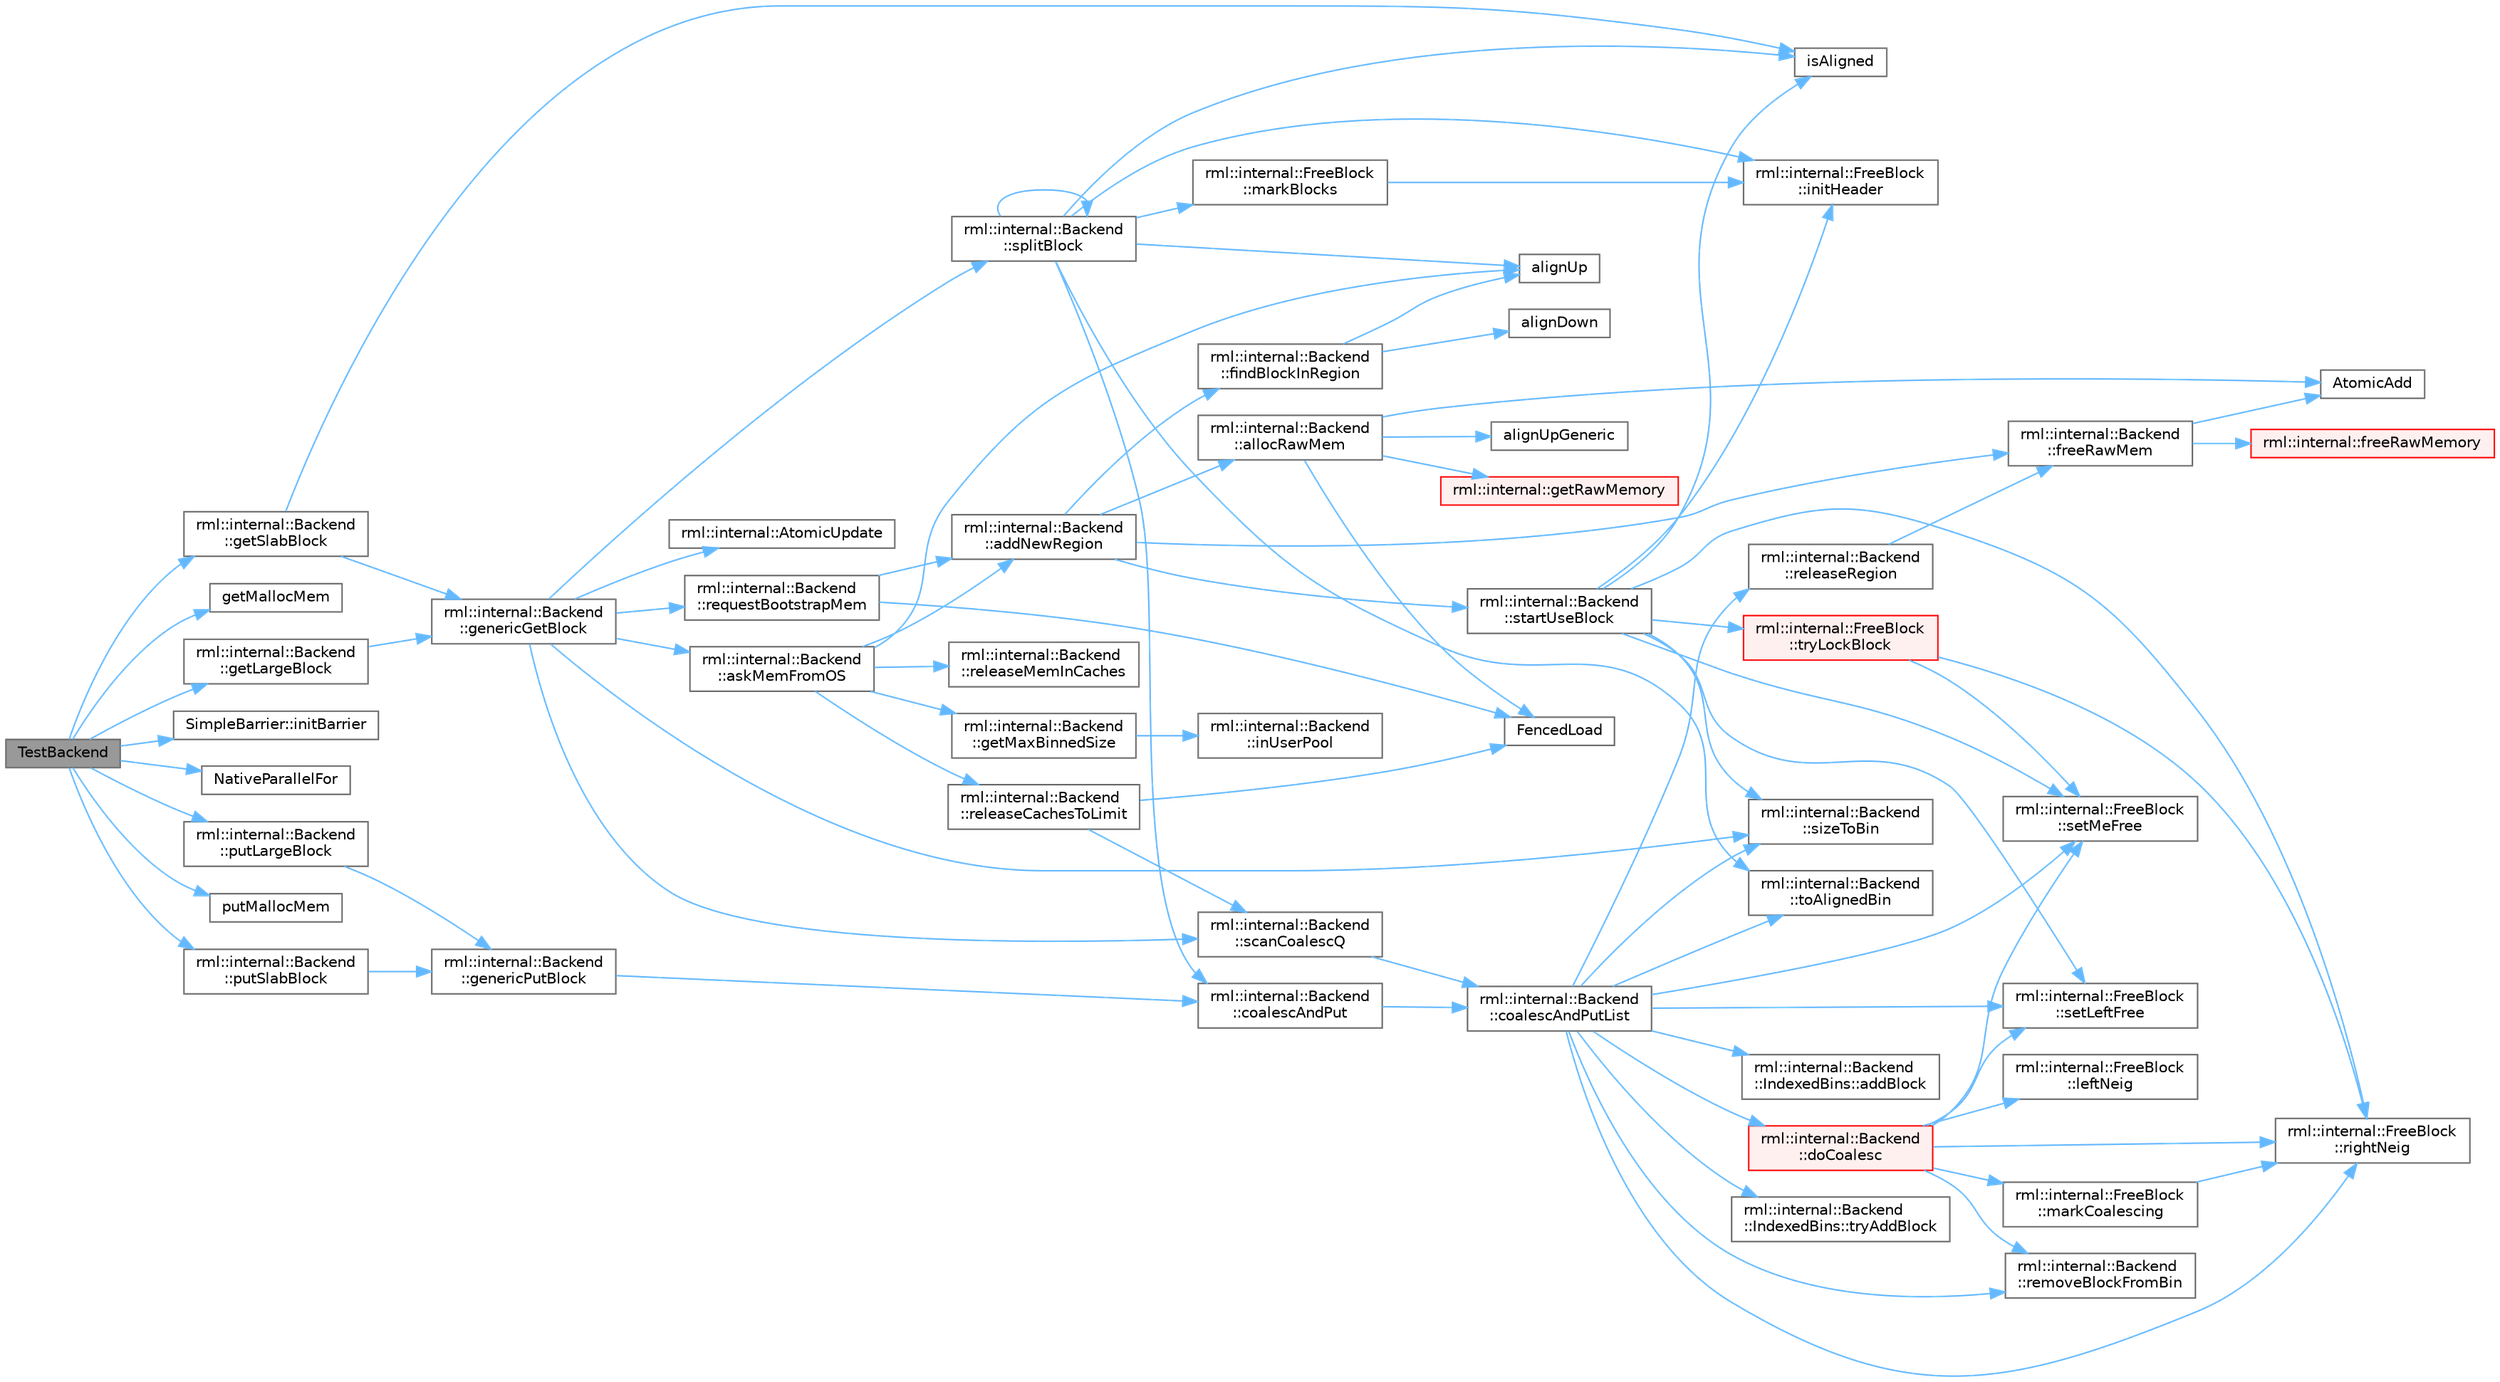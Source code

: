 digraph "TestBackend"
{
 // LATEX_PDF_SIZE
  bgcolor="transparent";
  edge [fontname=Helvetica,fontsize=10,labelfontname=Helvetica,labelfontsize=10];
  node [fontname=Helvetica,fontsize=10,shape=box,height=0.2,width=0.4];
  rankdir="LR";
  Node1 [id="Node000001",label="TestBackend",height=0.2,width=0.4,color="gray40", fillcolor="grey60", style="filled", fontcolor="black",tooltip=" "];
  Node1 -> Node2 [id="edge80_Node000001_Node000002",color="steelblue1",style="solid",tooltip=" "];
  Node2 [id="Node000002",label="rml::internal::Backend\l::getLargeBlock",height=0.2,width=0.4,color="grey40", fillcolor="white", style="filled",URL="$classrml_1_1internal_1_1_backend.html#adf7524d914e64252157420ef03b13033",tooltip=" "];
  Node2 -> Node3 [id="edge81_Node000002_Node000003",color="steelblue1",style="solid",tooltip=" "];
  Node3 [id="Node000003",label="rml::internal::Backend\l::genericGetBlock",height=0.2,width=0.4,color="grey40", fillcolor="white", style="filled",URL="$classrml_1_1internal_1_1_backend.html#a17c603dbded6b99ac85e338515ae0d40",tooltip=" "];
  Node3 -> Node4 [id="edge82_Node000003_Node000004",color="steelblue1",style="solid",tooltip=" "];
  Node4 [id="Node000004",label="rml::internal::Backend\l::askMemFromOS",height=0.2,width=0.4,color="grey40", fillcolor="white", style="filled",URL="$classrml_1_1internal_1_1_backend.html#a4c781fee21ce3ac75da9945ecb711df0",tooltip=" "];
  Node4 -> Node5 [id="edge83_Node000004_Node000005",color="steelblue1",style="solid",tooltip=" "];
  Node5 [id="Node000005",label="rml::internal::Backend\l::addNewRegion",height=0.2,width=0.4,color="grey40", fillcolor="white", style="filled",URL="$classrml_1_1internal_1_1_backend.html#a1ce796da1be182b3d41e823abcb3dc75",tooltip=" "];
  Node5 -> Node6 [id="edge84_Node000005_Node000006",color="steelblue1",style="solid",tooltip=" "];
  Node6 [id="Node000006",label="rml::internal::Backend\l::allocRawMem",height=0.2,width=0.4,color="grey40", fillcolor="white", style="filled",URL="$classrml_1_1internal_1_1_backend.html#ad064094fd6e2918eb5593a4b64ceba35",tooltip=" "];
  Node6 -> Node7 [id="edge85_Node000006_Node000007",color="steelblue1",style="solid",tooltip=" "];
  Node7 [id="Node000007",label="alignUpGeneric",height=0.2,width=0.4,color="grey40", fillcolor="white", style="filled",URL="$shared__utils_8h.html#a4bdb40129ff39a9afc33fbe26578426a",tooltip=" "];
  Node6 -> Node8 [id="edge86_Node000006_Node000008",color="steelblue1",style="solid",tooltip=" "];
  Node8 [id="Node000008",label="AtomicAdd",height=0.2,width=0.4,color="grey40", fillcolor="white", style="filled",URL="$_synchronize_8h.html#ae9382ede99cb71105906a4be5337e684",tooltip=" "];
  Node6 -> Node9 [id="edge87_Node000006_Node000009",color="steelblue1",style="solid",tooltip=" "];
  Node9 [id="Node000009",label="FencedLoad",height=0.2,width=0.4,color="grey40", fillcolor="white", style="filled",URL="$_synchronize_8h.html#a0792980ea26344eaf2fc0a4112b5d848",tooltip=" "];
  Node6 -> Node10 [id="edge88_Node000006_Node000010",color="steelblue1",style="solid",tooltip=" "];
  Node10 [id="Node000010",label="rml::internal::getRawMemory",height=0.2,width=0.4,color="red", fillcolor="#FFF0F0", style="filled",URL="$namespacerml_1_1internal.html#a20a102758b34fcecb92ab9a8a5b94bab",tooltip=" "];
  Node5 -> Node12 [id="edge89_Node000005_Node000012",color="steelblue1",style="solid",tooltip=" "];
  Node12 [id="Node000012",label="rml::internal::Backend\l::findBlockInRegion",height=0.2,width=0.4,color="grey40", fillcolor="white", style="filled",URL="$classrml_1_1internal_1_1_backend.html#a1e73aa6cfd79f88ec08170e253dbfbf9",tooltip=" "];
  Node12 -> Node13 [id="edge90_Node000012_Node000013",color="steelblue1",style="solid",tooltip=" "];
  Node13 [id="Node000013",label="alignDown",height=0.2,width=0.4,color="grey40", fillcolor="white", style="filled",URL="$shared__utils_8h.html#ab3918cd2395835f90b78b96d4e1e2390",tooltip=" "];
  Node12 -> Node14 [id="edge91_Node000012_Node000014",color="steelblue1",style="solid",tooltip=" "];
  Node14 [id="Node000014",label="alignUp",height=0.2,width=0.4,color="grey40", fillcolor="white", style="filled",URL="$shared__utils_8h.html#abf7a0e928f58ffeeefa291f674c30d69",tooltip=" "];
  Node5 -> Node15 [id="edge92_Node000005_Node000015",color="steelblue1",style="solid",tooltip=" "];
  Node15 [id="Node000015",label="rml::internal::Backend\l::freeRawMem",height=0.2,width=0.4,color="grey40", fillcolor="white", style="filled",URL="$classrml_1_1internal_1_1_backend.html#a7789b9e7e8feeb284af94e32f0fbd969",tooltip=" "];
  Node15 -> Node8 [id="edge93_Node000015_Node000008",color="steelblue1",style="solid",tooltip=" "];
  Node15 -> Node16 [id="edge94_Node000015_Node000016",color="steelblue1",style="solid",tooltip=" "];
  Node16 [id="Node000016",label="rml::internal::freeRawMemory",height=0.2,width=0.4,color="red", fillcolor="#FFF0F0", style="filled",URL="$namespacerml_1_1internal.html#a2ea1623a7b12844a70215bf8ae6544df",tooltip=" "];
  Node5 -> Node18 [id="edge95_Node000005_Node000018",color="steelblue1",style="solid",tooltip=" "];
  Node18 [id="Node000018",label="rml::internal::Backend\l::startUseBlock",height=0.2,width=0.4,color="grey40", fillcolor="white", style="filled",URL="$classrml_1_1internal_1_1_backend.html#aa94dd2bec0167dbe34899fe4f6b26f1b",tooltip=" "];
  Node18 -> Node19 [id="edge96_Node000018_Node000019",color="steelblue1",style="solid",tooltip=" "];
  Node19 [id="Node000019",label="rml::internal::FreeBlock\l::initHeader",height=0.2,width=0.4,color="grey40", fillcolor="white", style="filled",URL="$classrml_1_1internal_1_1_free_block.html#a777d30e3372942de87930981c943576f",tooltip=" "];
  Node18 -> Node20 [id="edge97_Node000018_Node000020",color="steelblue1",style="solid",tooltip=" "];
  Node20 [id="Node000020",label="isAligned",height=0.2,width=0.4,color="grey40", fillcolor="white", style="filled",URL="$_customize_8h.html#a717f2c2c0501922cd654a5ebf49b287e",tooltip=" "];
  Node18 -> Node21 [id="edge98_Node000018_Node000021",color="steelblue1",style="solid",tooltip=" "];
  Node21 [id="Node000021",label="rml::internal::FreeBlock\l::rightNeig",height=0.2,width=0.4,color="grey40", fillcolor="white", style="filled",URL="$classrml_1_1internal_1_1_free_block.html#aac4719caa91288e649a063c1e63943ea",tooltip=" "];
  Node18 -> Node22 [id="edge99_Node000018_Node000022",color="steelblue1",style="solid",tooltip=" "];
  Node22 [id="Node000022",label="rml::internal::FreeBlock\l::setLeftFree",height=0.2,width=0.4,color="grey40", fillcolor="white", style="filled",URL="$classrml_1_1internal_1_1_free_block.html#aec3adaa09c9a1ac4ee63ec09f919d0ce",tooltip=" "];
  Node18 -> Node23 [id="edge100_Node000018_Node000023",color="steelblue1",style="solid",tooltip=" "];
  Node23 [id="Node000023",label="rml::internal::FreeBlock\l::setMeFree",height=0.2,width=0.4,color="grey40", fillcolor="white", style="filled",URL="$classrml_1_1internal_1_1_free_block.html#a288e6db81f9d5882ddc9cec10aa38db2",tooltip=" "];
  Node18 -> Node24 [id="edge101_Node000018_Node000024",color="steelblue1",style="solid",tooltip=" "];
  Node24 [id="Node000024",label="rml::internal::Backend\l::sizeToBin",height=0.2,width=0.4,color="grey40", fillcolor="white", style="filled",URL="$classrml_1_1internal_1_1_backend.html#a88ffac989c26a384799d3e6fedffa17b",tooltip=" "];
  Node18 -> Node25 [id="edge102_Node000018_Node000025",color="steelblue1",style="solid",tooltip=" "];
  Node25 [id="Node000025",label="rml::internal::FreeBlock\l::tryLockBlock",height=0.2,width=0.4,color="red", fillcolor="#FFF0F0", style="filled",URL="$classrml_1_1internal_1_1_free_block.html#a8ca50d0f759fba59416e6932741b8670",tooltip=" "];
  Node25 -> Node21 [id="edge103_Node000025_Node000021",color="steelblue1",style="solid",tooltip=" "];
  Node25 -> Node23 [id="edge104_Node000025_Node000023",color="steelblue1",style="solid",tooltip=" "];
  Node4 -> Node14 [id="edge105_Node000004_Node000014",color="steelblue1",style="solid",tooltip=" "];
  Node4 -> Node27 [id="edge106_Node000004_Node000027",color="steelblue1",style="solid",tooltip=" "];
  Node27 [id="Node000027",label="rml::internal::Backend\l::getMaxBinnedSize",height=0.2,width=0.4,color="grey40", fillcolor="white", style="filled",URL="$classrml_1_1internal_1_1_backend.html#af7f29ce80d57a9417ba3abaa156a5959",tooltip=" "];
  Node27 -> Node28 [id="edge107_Node000027_Node000028",color="steelblue1",style="solid",tooltip=" "];
  Node28 [id="Node000028",label="rml::internal::Backend\l::inUserPool",height=0.2,width=0.4,color="grey40", fillcolor="white", style="filled",URL="$classrml_1_1internal_1_1_backend.html#a0d970b8baf9c882ee49d4467b88fcd3b",tooltip=" "];
  Node4 -> Node29 [id="edge108_Node000004_Node000029",color="steelblue1",style="solid",tooltip=" "];
  Node29 [id="Node000029",label="rml::internal::Backend\l::releaseCachesToLimit",height=0.2,width=0.4,color="grey40", fillcolor="white", style="filled",URL="$classrml_1_1internal_1_1_backend.html#aae091f8b82917d89257a77c7366e3621",tooltip=" "];
  Node29 -> Node9 [id="edge109_Node000029_Node000009",color="steelblue1",style="solid",tooltip=" "];
  Node29 -> Node30 [id="edge110_Node000029_Node000030",color="steelblue1",style="solid",tooltip=" "];
  Node30 [id="Node000030",label="rml::internal::Backend\l::scanCoalescQ",height=0.2,width=0.4,color="grey40", fillcolor="white", style="filled",URL="$classrml_1_1internal_1_1_backend.html#ade18da717ae37ea63f0a8cabc3a29536",tooltip=" "];
  Node30 -> Node31 [id="edge111_Node000030_Node000031",color="steelblue1",style="solid",tooltip=" "];
  Node31 [id="Node000031",label="rml::internal::Backend\l::coalescAndPutList",height=0.2,width=0.4,color="grey40", fillcolor="white", style="filled",URL="$classrml_1_1internal_1_1_backend.html#ab7187ff304d09cf6f069821b4ab8e2fb",tooltip=" "];
  Node31 -> Node32 [id="edge112_Node000031_Node000032",color="steelblue1",style="solid",tooltip=" "];
  Node32 [id="Node000032",label="rml::internal::Backend\l::IndexedBins::addBlock",height=0.2,width=0.4,color="grey40", fillcolor="white", style="filled",URL="$classrml_1_1internal_1_1_backend_1_1_indexed_bins.html#acb8b3b2c17574e6a77c9135c6f3e027d",tooltip=" "];
  Node31 -> Node33 [id="edge113_Node000031_Node000033",color="steelblue1",style="solid",tooltip=" "];
  Node33 [id="Node000033",label="rml::internal::Backend\l::doCoalesc",height=0.2,width=0.4,color="red", fillcolor="#FFF0F0", style="filled",URL="$classrml_1_1internal_1_1_backend.html#a7632dfe63a52e77e13875b7e44d4ab76",tooltip=" "];
  Node33 -> Node34 [id="edge114_Node000033_Node000034",color="steelblue1",style="solid",tooltip=" "];
  Node34 [id="Node000034",label="rml::internal::FreeBlock\l::leftNeig",height=0.2,width=0.4,color="grey40", fillcolor="white", style="filled",URL="$classrml_1_1internal_1_1_free_block.html#a9075db651a017ef5897fa40a019bda59",tooltip=" "];
  Node33 -> Node35 [id="edge115_Node000033_Node000035",color="steelblue1",style="solid",tooltip=" "];
  Node35 [id="Node000035",label="rml::internal::FreeBlock\l::markCoalescing",height=0.2,width=0.4,color="grey40", fillcolor="white", style="filled",URL="$classrml_1_1internal_1_1_free_block.html#a3ce0e6bfe3611b907f50f4a37b6baa39",tooltip=" "];
  Node35 -> Node21 [id="edge116_Node000035_Node000021",color="steelblue1",style="solid",tooltip=" "];
  Node33 -> Node36 [id="edge117_Node000033_Node000036",color="steelblue1",style="solid",tooltip=" "];
  Node36 [id="Node000036",label="rml::internal::Backend\l::removeBlockFromBin",height=0.2,width=0.4,color="grey40", fillcolor="white", style="filled",URL="$classrml_1_1internal_1_1_backend.html#a9e707331f648a72caf2822fa488b6273",tooltip=" "];
  Node33 -> Node21 [id="edge118_Node000033_Node000021",color="steelblue1",style="solid",tooltip=" "];
  Node33 -> Node22 [id="edge119_Node000033_Node000022",color="steelblue1",style="solid",tooltip=" "];
  Node33 -> Node23 [id="edge120_Node000033_Node000023",color="steelblue1",style="solid",tooltip=" "];
  Node31 -> Node38 [id="edge121_Node000031_Node000038",color="steelblue1",style="solid",tooltip=" "];
  Node38 [id="Node000038",label="rml::internal::Backend\l::releaseRegion",height=0.2,width=0.4,color="grey40", fillcolor="white", style="filled",URL="$classrml_1_1internal_1_1_backend.html#abc1e069ce438bb93d53e6a9333253d47",tooltip=" "];
  Node38 -> Node15 [id="edge122_Node000038_Node000015",color="steelblue1",style="solid",tooltip=" "];
  Node31 -> Node36 [id="edge123_Node000031_Node000036",color="steelblue1",style="solid",tooltip=" "];
  Node31 -> Node21 [id="edge124_Node000031_Node000021",color="steelblue1",style="solid",tooltip=" "];
  Node31 -> Node22 [id="edge125_Node000031_Node000022",color="steelblue1",style="solid",tooltip=" "];
  Node31 -> Node23 [id="edge126_Node000031_Node000023",color="steelblue1",style="solid",tooltip=" "];
  Node31 -> Node24 [id="edge127_Node000031_Node000024",color="steelblue1",style="solid",tooltip=" "];
  Node31 -> Node39 [id="edge128_Node000031_Node000039",color="steelblue1",style="solid",tooltip=" "];
  Node39 [id="Node000039",label="rml::internal::Backend\l::toAlignedBin",height=0.2,width=0.4,color="grey40", fillcolor="white", style="filled",URL="$classrml_1_1internal_1_1_backend.html#a361793e5067f0627700c3d6e10f230bd",tooltip=" "];
  Node31 -> Node40 [id="edge129_Node000031_Node000040",color="steelblue1",style="solid",tooltip=" "];
  Node40 [id="Node000040",label="rml::internal::Backend\l::IndexedBins::tryAddBlock",height=0.2,width=0.4,color="grey40", fillcolor="white", style="filled",URL="$classrml_1_1internal_1_1_backend_1_1_indexed_bins.html#a462c443a37dea32f4c5cfdec77067233",tooltip=" "];
  Node4 -> Node41 [id="edge130_Node000004_Node000041",color="steelblue1",style="solid",tooltip=" "];
  Node41 [id="Node000041",label="rml::internal::Backend\l::releaseMemInCaches",height=0.2,width=0.4,color="grey40", fillcolor="white", style="filled",URL="$classrml_1_1internal_1_1_backend.html#a9408e9ba0543412f2fac3089b0c9e46e",tooltip=" "];
  Node3 -> Node42 [id="edge131_Node000003_Node000042",color="steelblue1",style="solid",tooltip=" "];
  Node42 [id="Node000042",label="rml::internal::AtomicUpdate",height=0.2,width=0.4,color="grey40", fillcolor="white", style="filled",URL="$namespacerml_1_1internal.html#af7c2ebdeed6d0ee45dd9474b25fe5ff1",tooltip=" "];
  Node3 -> Node43 [id="edge132_Node000003_Node000043",color="steelblue1",style="solid",tooltip=" "];
  Node43 [id="Node000043",label="rml::internal::Backend\l::requestBootstrapMem",height=0.2,width=0.4,color="grey40", fillcolor="white", style="filled",URL="$classrml_1_1internal_1_1_backend.html#aff7afe8ff25d96689368544633aebd5b",tooltip=" "];
  Node43 -> Node5 [id="edge133_Node000043_Node000005",color="steelblue1",style="solid",tooltip=" "];
  Node43 -> Node9 [id="edge134_Node000043_Node000009",color="steelblue1",style="solid",tooltip=" "];
  Node3 -> Node30 [id="edge135_Node000003_Node000030",color="steelblue1",style="solid",tooltip=" "];
  Node3 -> Node24 [id="edge136_Node000003_Node000024",color="steelblue1",style="solid",tooltip=" "];
  Node3 -> Node44 [id="edge137_Node000003_Node000044",color="steelblue1",style="solid",tooltip=" "];
  Node44 [id="Node000044",label="rml::internal::Backend\l::splitBlock",height=0.2,width=0.4,color="grey40", fillcolor="white", style="filled",URL="$classrml_1_1internal_1_1_backend.html#a31193cf3a8e8c5f2f4a3004bca4cadf2",tooltip=" "];
  Node44 -> Node14 [id="edge138_Node000044_Node000014",color="steelblue1",style="solid",tooltip=" "];
  Node44 -> Node45 [id="edge139_Node000044_Node000045",color="steelblue1",style="solid",tooltip=" "];
  Node45 [id="Node000045",label="rml::internal::Backend\l::coalescAndPut",height=0.2,width=0.4,color="grey40", fillcolor="white", style="filled",URL="$classrml_1_1internal_1_1_backend.html#a73a1ed638532f524b5d79d243547dcc8",tooltip=" "];
  Node45 -> Node31 [id="edge140_Node000045_Node000031",color="steelblue1",style="solid",tooltip=" "];
  Node44 -> Node19 [id="edge141_Node000044_Node000019",color="steelblue1",style="solid",tooltip=" "];
  Node44 -> Node20 [id="edge142_Node000044_Node000020",color="steelblue1",style="solid",tooltip=" "];
  Node44 -> Node46 [id="edge143_Node000044_Node000046",color="steelblue1",style="solid",tooltip=" "];
  Node46 [id="Node000046",label="rml::internal::FreeBlock\l::markBlocks",height=0.2,width=0.4,color="grey40", fillcolor="white", style="filled",URL="$classrml_1_1internal_1_1_free_block.html#aa5bf7b2524e73ac7930fe322b4a5dc95",tooltip=" "];
  Node46 -> Node19 [id="edge144_Node000046_Node000019",color="steelblue1",style="solid",tooltip=" "];
  Node44 -> Node44 [id="edge145_Node000044_Node000044",color="steelblue1",style="solid",tooltip=" "];
  Node44 -> Node39 [id="edge146_Node000044_Node000039",color="steelblue1",style="solid",tooltip=" "];
  Node1 -> Node47 [id="edge147_Node000001_Node000047",color="steelblue1",style="solid",tooltip=" "];
  Node47 [id="Node000047",label="getMallocMem",height=0.2,width=0.4,color="grey40", fillcolor="white", style="filled",URL="$test__malloc__pools_8cpp.html#a6abd4240a8088861bfcd6f38f52d7fa9",tooltip=" "];
  Node1 -> Node48 [id="edge148_Node000001_Node000048",color="steelblue1",style="solid",tooltip=" "];
  Node48 [id="Node000048",label="rml::internal::Backend\l::getSlabBlock",height=0.2,width=0.4,color="grey40", fillcolor="white", style="filled",URL="$classrml_1_1internal_1_1_backend.html#a0b22428a530755a65736c143d89d5838",tooltip=" "];
  Node48 -> Node3 [id="edge149_Node000048_Node000003",color="steelblue1",style="solid",tooltip=" "];
  Node48 -> Node20 [id="edge150_Node000048_Node000020",color="steelblue1",style="solid",tooltip=" "];
  Node1 -> Node49 [id="edge151_Node000001_Node000049",color="steelblue1",style="solid",tooltip=" "];
  Node49 [id="Node000049",label="SimpleBarrier::initBarrier",height=0.2,width=0.4,color="grey40", fillcolor="white", style="filled",URL="$class_simple_barrier.html#a67c451d2b5d68f4254bf5b5c3018c68d",tooltip=" "];
  Node1 -> Node50 [id="edge152_Node000001_Node000050",color="steelblue1",style="solid",tooltip=" "];
  Node50 [id="Node000050",label="NativeParallelFor",height=0.2,width=0.4,color="grey40", fillcolor="white", style="filled",URL="$harness_8h.html#ad5b2c9cf4e169014b7919debb3c91d45",tooltip="Execute body(i) in parallel for i in the interval [0,n)."];
  Node1 -> Node51 [id="edge153_Node000001_Node000051",color="steelblue1",style="solid",tooltip=" "];
  Node51 [id="Node000051",label="rml::internal::Backend\l::putLargeBlock",height=0.2,width=0.4,color="grey40", fillcolor="white", style="filled",URL="$classrml_1_1internal_1_1_backend.html#a971588a51eccf071646aa9f61f5a1a08",tooltip=" "];
  Node51 -> Node52 [id="edge154_Node000051_Node000052",color="steelblue1",style="solid",tooltip=" "];
  Node52 [id="Node000052",label="rml::internal::Backend\l::genericPutBlock",height=0.2,width=0.4,color="grey40", fillcolor="white", style="filled",URL="$classrml_1_1internal_1_1_backend.html#a6f4caa0614d12b51e9099d8d670aaf5a",tooltip=" "];
  Node52 -> Node45 [id="edge155_Node000052_Node000045",color="steelblue1",style="solid",tooltip=" "];
  Node1 -> Node53 [id="edge156_Node000001_Node000053",color="steelblue1",style="solid",tooltip=" "];
  Node53 [id="Node000053",label="putMallocMem",height=0.2,width=0.4,color="grey40", fillcolor="white", style="filled",URL="$test__malloc__pools_8cpp.html#aa820ea44a9e44e7af30d77bf0f1776bd",tooltip=" "];
  Node1 -> Node54 [id="edge157_Node000001_Node000054",color="steelblue1",style="solid",tooltip=" "];
  Node54 [id="Node000054",label="rml::internal::Backend\l::putSlabBlock",height=0.2,width=0.4,color="grey40", fillcolor="white", style="filled",URL="$classrml_1_1internal_1_1_backend.html#aff80d2f96611eb02d64e81c6311dcb16",tooltip=" "];
  Node54 -> Node52 [id="edge158_Node000054_Node000052",color="steelblue1",style="solid",tooltip=" "];
}
